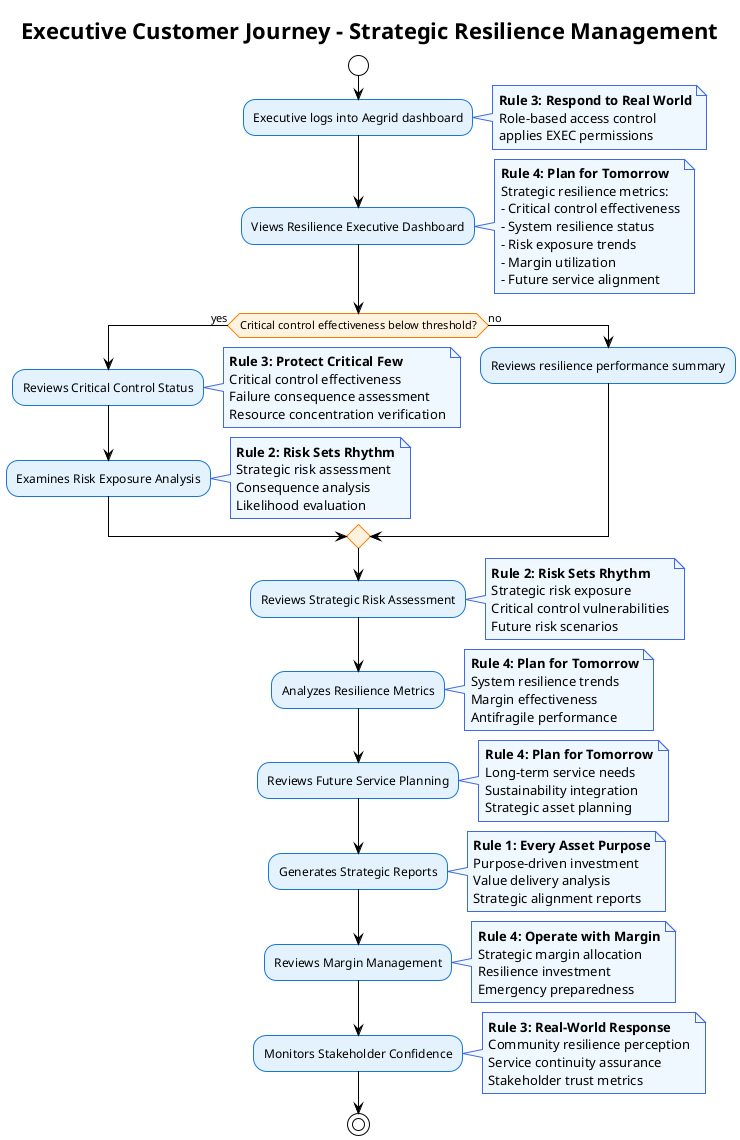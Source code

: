 @startuml Executive Customer Journey - Strategic Resilience Management
!theme plain
skinparam backgroundColor #FFFFFF
skinparam activity {
  BackgroundColor #E3F2FD
  BorderColor #1976D2
  FontColor #000000
}
skinparam activityDiamond {
  BackgroundColor #FFF3E0
  BorderColor #F57C00
  FontColor #000000
}
skinparam note {
  BackgroundColor #F0F8FF
  BorderColor #4169E1
  FontColor #000000
}

title Executive Customer Journey - Strategic Resilience Management

start

:Executive logs into Aegrid dashboard;
note right: **Rule 3: Respond to Real World**\nRole-based access control\napplies EXEC permissions

:Views Resilience Executive Dashboard;
note right: **Rule 4: Plan for Tomorrow**\nStrategic resilience metrics:\n- Critical control effectiveness\n- System resilience status\n- Risk exposure trends\n- Margin utilization\n- Future service alignment

if (Critical control effectiveness below threshold?) then (yes)
  :Reviews Critical Control Status;
  note right: **Rule 3: Protect Critical Few**\nCritical control effectiveness\nFailure consequence assessment\nResource concentration verification
  :Examines Risk Exposure Analysis;
  note right: **Rule 2: Risk Sets Rhythm**\nStrategic risk assessment\nConsequence analysis\nLikelihood evaluation
else (no)
  :Reviews resilience performance summary;
endif

:Reviews Strategic Risk Assessment;
note right: **Rule 2: Risk Sets Rhythm**\nStrategic risk exposure\nCritical control vulnerabilities\nFuture risk scenarios

:Analyzes Resilience Metrics;
note right: **Rule 4: Plan for Tomorrow**\nSystem resilience trends\nMargin effectiveness\nAntifragile performance

:Reviews Future Service Planning;
note right: **Rule 4: Plan for Tomorrow**\nLong-term service needs\nSustainability integration\nStrategic asset planning

:Generates Strategic Reports;
note right: **Rule 1: Every Asset Purpose**\nPurpose-driven investment\nValue delivery analysis\nStrategic alignment reports

:Reviews Margin Management;
note right: **Rule 4: Operate with Margin**\nStrategic margin allocation\nResilience investment\nEmergency preparedness

:Monitors Stakeholder Confidence;
note right: **Rule 3: Real-World Response**\nCommunity resilience perception\nService continuity assurance\nStakeholder trust metrics

stop

@enduml
